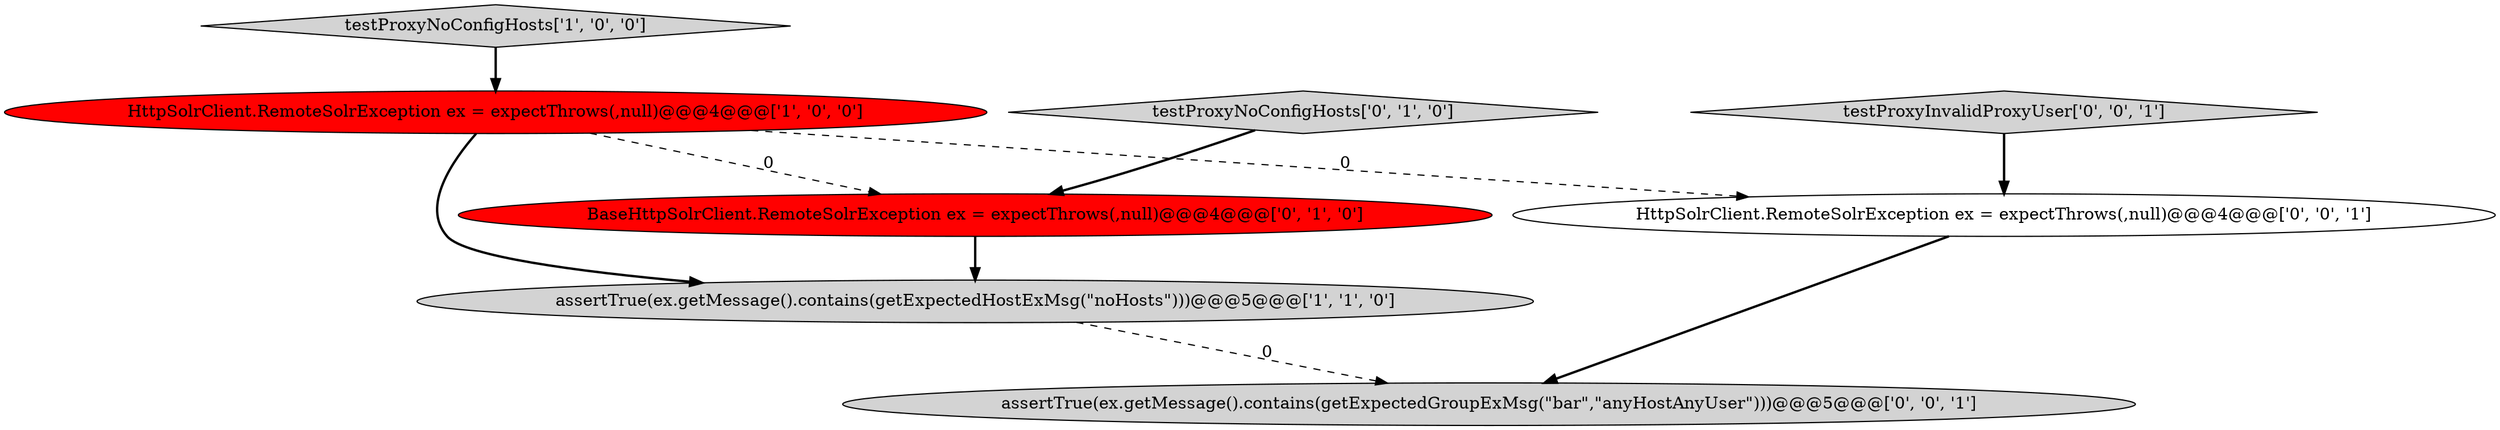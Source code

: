 digraph {
5 [style = filled, label = "testProxyInvalidProxyUser['0', '0', '1']", fillcolor = lightgray, shape = diamond image = "AAA0AAABBB3BBB"];
0 [style = filled, label = "testProxyNoConfigHosts['1', '0', '0']", fillcolor = lightgray, shape = diamond image = "AAA0AAABBB1BBB"];
7 [style = filled, label = "assertTrue(ex.getMessage().contains(getExpectedGroupExMsg(\"bar\",\"anyHostAnyUser\")))@@@5@@@['0', '0', '1']", fillcolor = lightgray, shape = ellipse image = "AAA0AAABBB3BBB"];
2 [style = filled, label = "HttpSolrClient.RemoteSolrException ex = expectThrows(,null)@@@4@@@['1', '0', '0']", fillcolor = red, shape = ellipse image = "AAA1AAABBB1BBB"];
3 [style = filled, label = "testProxyNoConfigHosts['0', '1', '0']", fillcolor = lightgray, shape = diamond image = "AAA0AAABBB2BBB"];
4 [style = filled, label = "BaseHttpSolrClient.RemoteSolrException ex = expectThrows(,null)@@@4@@@['0', '1', '0']", fillcolor = red, shape = ellipse image = "AAA1AAABBB2BBB"];
1 [style = filled, label = "assertTrue(ex.getMessage().contains(getExpectedHostExMsg(\"noHosts\")))@@@5@@@['1', '1', '0']", fillcolor = lightgray, shape = ellipse image = "AAA0AAABBB1BBB"];
6 [style = filled, label = "HttpSolrClient.RemoteSolrException ex = expectThrows(,null)@@@4@@@['0', '0', '1']", fillcolor = white, shape = ellipse image = "AAA0AAABBB3BBB"];
2->4 [style = dashed, label="0"];
4->1 [style = bold, label=""];
5->6 [style = bold, label=""];
6->7 [style = bold, label=""];
1->7 [style = dashed, label="0"];
3->4 [style = bold, label=""];
2->1 [style = bold, label=""];
0->2 [style = bold, label=""];
2->6 [style = dashed, label="0"];
}
